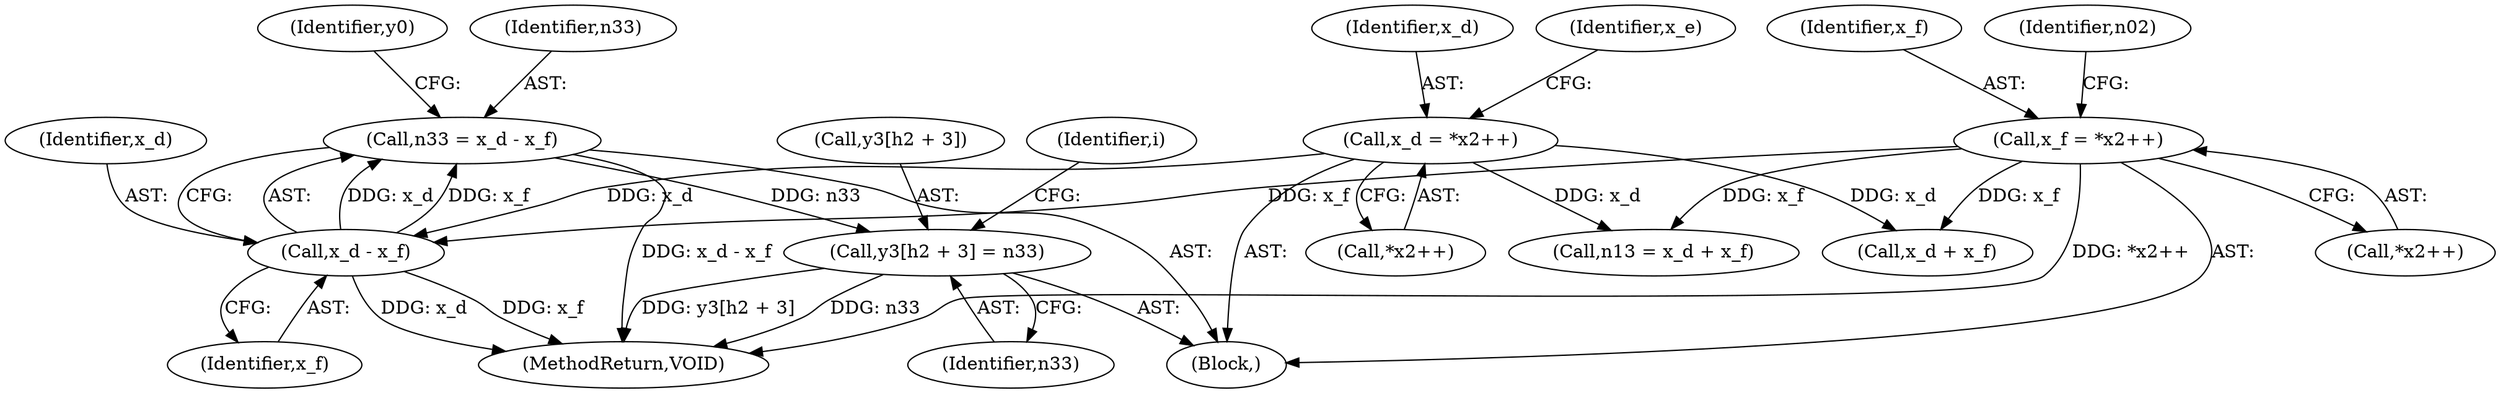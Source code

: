 digraph "1_Android_04e8cd58f075bec5892e369c8deebca9c67e855c@integer" {
"1000430" [label="(Call,n33 = x_d - x_f)"];
"1000432" [label="(Call,x_d - x_f)"];
"1000380" [label="(Call,x_d = *x2++)"];
"1000390" [label="(Call,x_f = *x2++)"];
"1000484" [label="(Call,y3[h2 + 3] = n33)"];
"1000392" [label="(Call,*x2++)"];
"1000381" [label="(Identifier,x_d)"];
"1000219" [label="(Block,)"];
"1000380" [label="(Call,x_d = *x2++)"];
"1000505" [label="(MethodReturn,VOID)"];
"1000437" [label="(Identifier,y0)"];
"1000485" [label="(Call,y3[h2 + 3])"];
"1000432" [label="(Call,x_d - x_f)"];
"1000386" [label="(Identifier,x_e)"];
"1000484" [label="(Call,y3[h2 + 3] = n33)"];
"1000434" [label="(Identifier,x_f)"];
"1000433" [label="(Identifier,x_d)"];
"1000391" [label="(Identifier,x_f)"];
"1000396" [label="(Identifier,n02)"];
"1000217" [label="(Identifier,i)"];
"1000490" [label="(Identifier,n33)"];
"1000420" [label="(Call,n13 = x_d + x_f)"];
"1000431" [label="(Identifier,n33)"];
"1000430" [label="(Call,n33 = x_d - x_f)"];
"1000382" [label="(Call,*x2++)"];
"1000422" [label="(Call,x_d + x_f)"];
"1000390" [label="(Call,x_f = *x2++)"];
"1000430" -> "1000219"  [label="AST: "];
"1000430" -> "1000432"  [label="CFG: "];
"1000431" -> "1000430"  [label="AST: "];
"1000432" -> "1000430"  [label="AST: "];
"1000437" -> "1000430"  [label="CFG: "];
"1000430" -> "1000505"  [label="DDG: x_d - x_f"];
"1000432" -> "1000430"  [label="DDG: x_d"];
"1000432" -> "1000430"  [label="DDG: x_f"];
"1000430" -> "1000484"  [label="DDG: n33"];
"1000432" -> "1000434"  [label="CFG: "];
"1000433" -> "1000432"  [label="AST: "];
"1000434" -> "1000432"  [label="AST: "];
"1000432" -> "1000505"  [label="DDG: x_f"];
"1000432" -> "1000505"  [label="DDG: x_d"];
"1000380" -> "1000432"  [label="DDG: x_d"];
"1000390" -> "1000432"  [label="DDG: x_f"];
"1000380" -> "1000219"  [label="AST: "];
"1000380" -> "1000382"  [label="CFG: "];
"1000381" -> "1000380"  [label="AST: "];
"1000382" -> "1000380"  [label="AST: "];
"1000386" -> "1000380"  [label="CFG: "];
"1000380" -> "1000420"  [label="DDG: x_d"];
"1000380" -> "1000422"  [label="DDG: x_d"];
"1000390" -> "1000219"  [label="AST: "];
"1000390" -> "1000392"  [label="CFG: "];
"1000391" -> "1000390"  [label="AST: "];
"1000392" -> "1000390"  [label="AST: "];
"1000396" -> "1000390"  [label="CFG: "];
"1000390" -> "1000505"  [label="DDG: *x2++"];
"1000390" -> "1000420"  [label="DDG: x_f"];
"1000390" -> "1000422"  [label="DDG: x_f"];
"1000484" -> "1000219"  [label="AST: "];
"1000484" -> "1000490"  [label="CFG: "];
"1000485" -> "1000484"  [label="AST: "];
"1000490" -> "1000484"  [label="AST: "];
"1000217" -> "1000484"  [label="CFG: "];
"1000484" -> "1000505"  [label="DDG: n33"];
"1000484" -> "1000505"  [label="DDG: y3[h2 + 3]"];
}
